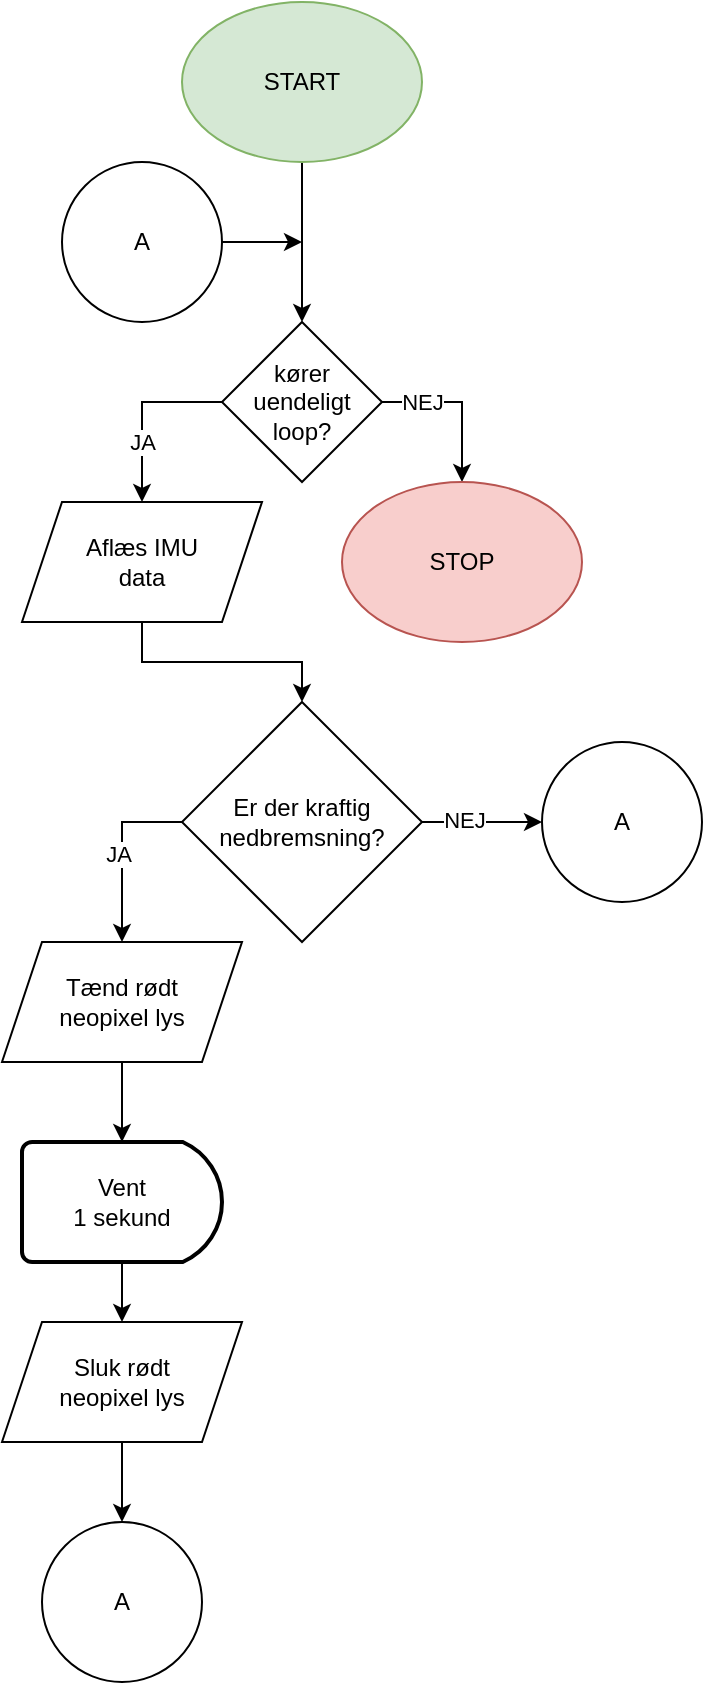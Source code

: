 <mxfile version="24.7.17">
  <diagram name="Side-1" id="QbLAHG77c7EfK-rJLZJH">
    <mxGraphModel dx="1844" dy="994" grid="1" gridSize="10" guides="1" tooltips="1" connect="1" arrows="1" fold="1" page="1" pageScale="1" pageWidth="850" pageHeight="1100" math="0" shadow="0">
      <root>
        <mxCell id="0" />
        <mxCell id="1" parent="0" />
        <mxCell id="WWYR2pyVHsokWxSQ_wiY-5" value="" style="edgeStyle=orthogonalEdgeStyle;rounded=0;orthogonalLoop=1;jettySize=auto;html=1;" edge="1" parent="1" source="WWYR2pyVHsokWxSQ_wiY-1" target="WWYR2pyVHsokWxSQ_wiY-4">
          <mxGeometry relative="1" as="geometry" />
        </mxCell>
        <mxCell id="WWYR2pyVHsokWxSQ_wiY-1" value="START" style="ellipse;whiteSpace=wrap;html=1;fillColor=#d5e8d4;strokeColor=#82b366;" vertex="1" parent="1">
          <mxGeometry x="100" y="40" width="120" height="80" as="geometry" />
        </mxCell>
        <mxCell id="WWYR2pyVHsokWxSQ_wiY-7" value="JA" style="edgeStyle=orthogonalEdgeStyle;rounded=0;orthogonalLoop=1;jettySize=auto;html=1;exitX=0;exitY=0.5;exitDx=0;exitDy=0;entryX=0.5;entryY=0;entryDx=0;entryDy=0;" edge="1" parent="1" source="WWYR2pyVHsokWxSQ_wiY-4" target="WWYR2pyVHsokWxSQ_wiY-6">
          <mxGeometry x="0.333" relative="1" as="geometry">
            <mxPoint as="offset" />
          </mxGeometry>
        </mxCell>
        <mxCell id="WWYR2pyVHsokWxSQ_wiY-11" style="edgeStyle=orthogonalEdgeStyle;rounded=0;orthogonalLoop=1;jettySize=auto;html=1;exitX=1;exitY=0.5;exitDx=0;exitDy=0;" edge="1" parent="1" source="WWYR2pyVHsokWxSQ_wiY-4">
          <mxGeometry relative="1" as="geometry">
            <mxPoint x="240" y="280" as="targetPoint" />
            <Array as="points">
              <mxPoint x="240" y="240" />
            </Array>
          </mxGeometry>
        </mxCell>
        <mxCell id="WWYR2pyVHsokWxSQ_wiY-12" value="NEJ" style="edgeLabel;html=1;align=center;verticalAlign=middle;resizable=0;points=[];" vertex="1" connectable="0" parent="WWYR2pyVHsokWxSQ_wiY-11">
          <mxGeometry x="-0.222" relative="1" as="geometry">
            <mxPoint x="-11" as="offset" />
          </mxGeometry>
        </mxCell>
        <mxCell id="WWYR2pyVHsokWxSQ_wiY-4" value="kører uendeligt loop?" style="rhombus;whiteSpace=wrap;html=1;" vertex="1" parent="1">
          <mxGeometry x="120" y="200" width="80" height="80" as="geometry" />
        </mxCell>
        <mxCell id="WWYR2pyVHsokWxSQ_wiY-9" value="" style="edgeStyle=orthogonalEdgeStyle;rounded=0;orthogonalLoop=1;jettySize=auto;html=1;" edge="1" parent="1" source="WWYR2pyVHsokWxSQ_wiY-6" target="WWYR2pyVHsokWxSQ_wiY-8">
          <mxGeometry relative="1" as="geometry" />
        </mxCell>
        <mxCell id="WWYR2pyVHsokWxSQ_wiY-6" value="&lt;div&gt;Aflæs IMU&lt;/div&gt;&lt;div&gt;data&lt;br&gt;&lt;/div&gt;" style="shape=parallelogram;perimeter=parallelogramPerimeter;whiteSpace=wrap;html=1;fixedSize=1;" vertex="1" parent="1">
          <mxGeometry x="20" y="290" width="120" height="60" as="geometry" />
        </mxCell>
        <mxCell id="WWYR2pyVHsokWxSQ_wiY-14" value="" style="edgeStyle=orthogonalEdgeStyle;rounded=0;orthogonalLoop=1;jettySize=auto;html=1;" edge="1" parent="1" source="WWYR2pyVHsokWxSQ_wiY-8" target="WWYR2pyVHsokWxSQ_wiY-13">
          <mxGeometry relative="1" as="geometry" />
        </mxCell>
        <mxCell id="WWYR2pyVHsokWxSQ_wiY-15" value="NEJ" style="edgeLabel;html=1;align=center;verticalAlign=middle;resizable=0;points=[];" vertex="1" connectable="0" parent="WWYR2pyVHsokWxSQ_wiY-14">
          <mxGeometry x="-0.3" y="1" relative="1" as="geometry">
            <mxPoint as="offset" />
          </mxGeometry>
        </mxCell>
        <mxCell id="WWYR2pyVHsokWxSQ_wiY-23" value="" style="edgeStyle=orthogonalEdgeStyle;rounded=0;orthogonalLoop=1;jettySize=auto;html=1;exitX=0;exitY=0.5;exitDx=0;exitDy=0;" edge="1" parent="1" source="WWYR2pyVHsokWxSQ_wiY-8" target="WWYR2pyVHsokWxSQ_wiY-22">
          <mxGeometry relative="1" as="geometry" />
        </mxCell>
        <mxCell id="WWYR2pyVHsokWxSQ_wiY-24" value="JA" style="edgeLabel;html=1;align=center;verticalAlign=middle;resizable=0;points=[];" vertex="1" connectable="0" parent="WWYR2pyVHsokWxSQ_wiY-23">
          <mxGeometry x="0.018" y="-2" relative="1" as="geometry">
            <mxPoint as="offset" />
          </mxGeometry>
        </mxCell>
        <mxCell id="WWYR2pyVHsokWxSQ_wiY-8" value="Er der kraftig nedbremsning?" style="rhombus;whiteSpace=wrap;html=1;" vertex="1" parent="1">
          <mxGeometry x="100" y="390" width="120" height="120" as="geometry" />
        </mxCell>
        <mxCell id="WWYR2pyVHsokWxSQ_wiY-10" value="STOP" style="ellipse;whiteSpace=wrap;html=1;fillColor=#f8cecc;strokeColor=#b85450;" vertex="1" parent="1">
          <mxGeometry x="180" y="280" width="120" height="80" as="geometry" />
        </mxCell>
        <mxCell id="WWYR2pyVHsokWxSQ_wiY-13" value="A" style="ellipse;whiteSpace=wrap;html=1;" vertex="1" parent="1">
          <mxGeometry x="280" y="410" width="80" height="80" as="geometry" />
        </mxCell>
        <mxCell id="WWYR2pyVHsokWxSQ_wiY-17" style="edgeStyle=orthogonalEdgeStyle;rounded=0;orthogonalLoop=1;jettySize=auto;html=1;" edge="1" parent="1" source="WWYR2pyVHsokWxSQ_wiY-16">
          <mxGeometry relative="1" as="geometry">
            <mxPoint x="160" y="160" as="targetPoint" />
          </mxGeometry>
        </mxCell>
        <mxCell id="WWYR2pyVHsokWxSQ_wiY-16" value="A" style="ellipse;whiteSpace=wrap;html=1;" vertex="1" parent="1">
          <mxGeometry x="40" y="120" width="80" height="80" as="geometry" />
        </mxCell>
        <mxCell id="WWYR2pyVHsokWxSQ_wiY-22" value="&lt;div&gt;Tænd rødt&lt;/div&gt;&lt;div&gt;neopixel lys&lt;br&gt;&lt;/div&gt;" style="shape=parallelogram;perimeter=parallelogramPerimeter;whiteSpace=wrap;html=1;fixedSize=1;" vertex="1" parent="1">
          <mxGeometry x="10" y="510" width="120" height="60" as="geometry" />
        </mxCell>
        <mxCell id="WWYR2pyVHsokWxSQ_wiY-28" style="edgeStyle=orthogonalEdgeStyle;rounded=0;orthogonalLoop=1;jettySize=auto;html=1;entryX=0.5;entryY=0;entryDx=0;entryDy=0;" edge="1" parent="1" source="WWYR2pyVHsokWxSQ_wiY-25" target="WWYR2pyVHsokWxSQ_wiY-27">
          <mxGeometry relative="1" as="geometry" />
        </mxCell>
        <mxCell id="WWYR2pyVHsokWxSQ_wiY-25" value="&lt;div&gt;Vent&lt;/div&gt;&lt;div&gt;1 sekund&lt;br&gt;&lt;/div&gt;" style="strokeWidth=2;html=1;shape=mxgraph.flowchart.delay;whiteSpace=wrap;" vertex="1" parent="1">
          <mxGeometry x="20" y="610" width="100" height="60" as="geometry" />
        </mxCell>
        <mxCell id="WWYR2pyVHsokWxSQ_wiY-26" style="edgeStyle=orthogonalEdgeStyle;rounded=0;orthogonalLoop=1;jettySize=auto;html=1;entryX=0.5;entryY=0;entryDx=0;entryDy=0;entryPerimeter=0;" edge="1" parent="1" source="WWYR2pyVHsokWxSQ_wiY-22" target="WWYR2pyVHsokWxSQ_wiY-25">
          <mxGeometry relative="1" as="geometry" />
        </mxCell>
        <mxCell id="WWYR2pyVHsokWxSQ_wiY-30" style="edgeStyle=orthogonalEdgeStyle;rounded=0;orthogonalLoop=1;jettySize=auto;html=1;exitX=0.5;exitY=1;exitDx=0;exitDy=0;entryX=0.5;entryY=0;entryDx=0;entryDy=0;" edge="1" parent="1" source="WWYR2pyVHsokWxSQ_wiY-27" target="WWYR2pyVHsokWxSQ_wiY-29">
          <mxGeometry relative="1" as="geometry" />
        </mxCell>
        <mxCell id="WWYR2pyVHsokWxSQ_wiY-27" value="&lt;div&gt;Sluk rødt&lt;/div&gt;&lt;div&gt;neopixel lys&lt;br&gt;&lt;/div&gt;" style="shape=parallelogram;perimeter=parallelogramPerimeter;whiteSpace=wrap;html=1;fixedSize=1;" vertex="1" parent="1">
          <mxGeometry x="10" y="700" width="120" height="60" as="geometry" />
        </mxCell>
        <mxCell id="WWYR2pyVHsokWxSQ_wiY-29" value="A" style="ellipse;whiteSpace=wrap;html=1;" vertex="1" parent="1">
          <mxGeometry x="30" y="800" width="80" height="80" as="geometry" />
        </mxCell>
      </root>
    </mxGraphModel>
  </diagram>
</mxfile>
